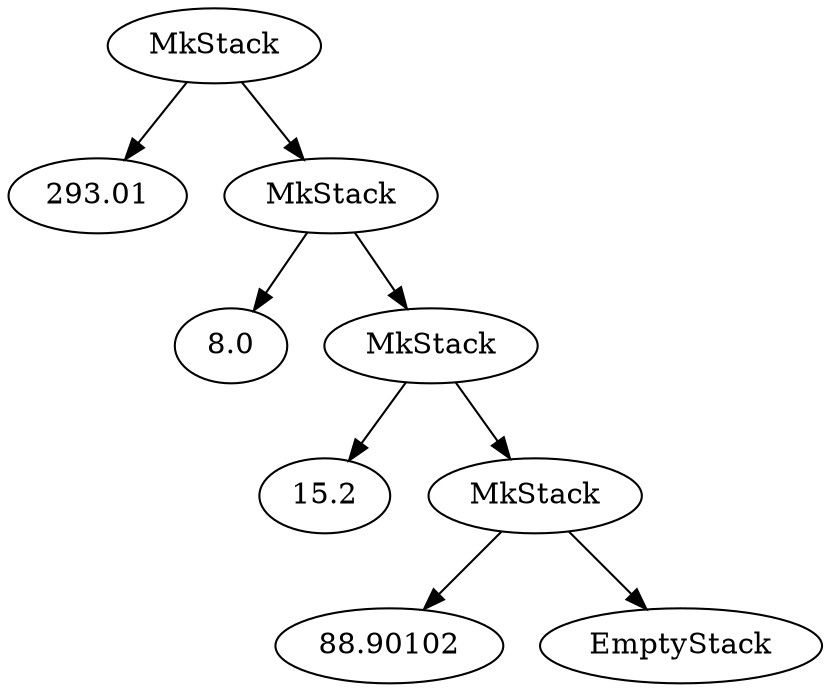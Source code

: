 digraph "" {
  "1" [label=MkStack];
  "1" -> "1.1" [];
  "1" -> "1.2" [];
  "1.1" [label="293.01"];
  "1.2" [label=MkStack];
  "1.2" -> "1.2.1" [];
  "1.2" -> "1.2.2" [];
  "1.2.1" [label="8.0"];
  "1.2.2" [label=MkStack];
  "1.2.2" -> "1.2.2.1" [];
  "1.2.2" -> "1.2.2.2" [];
  "1.2.2.1" [label="15.2"];
  "1.2.2.2" [label=MkStack];
  "1.2.2.2" -> "1.2.2.2.1" [];
  "1.2.2.2" -> "1.2.2.2.2" [];
  "1.2.2.2.1" [label="88.90102"];
  "1.2.2.2.2" [label=EmptyStack];
}
